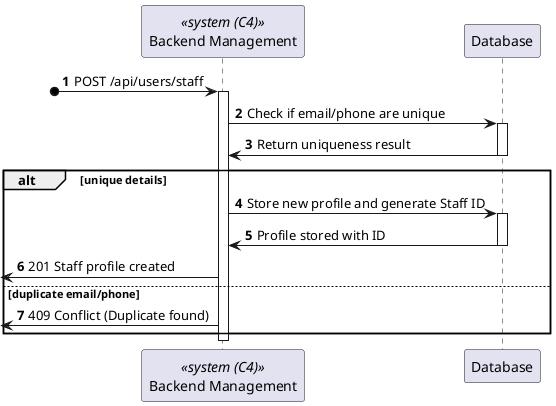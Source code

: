 @startuml

autonumber
participant BE as "Backend Management" <<system (C4)>>
participant DB as "Database"

?o-> BE : POST /api/users/staff
activate BE

BE -> DB : Check if email/phone are unique
activate DB
DB -> BE : Return uniqueness result
deactivate DB

alt unique details

    BE -> DB : Store new profile and generate Staff ID
    activate DB
    DB -> BE : Profile stored with ID
    deactivate DB
    <- BE : 201 Staff profile created
else duplicate email/phone
    <- BE : 409 Conflict (Duplicate found)
end

deactivate BE

@enduml